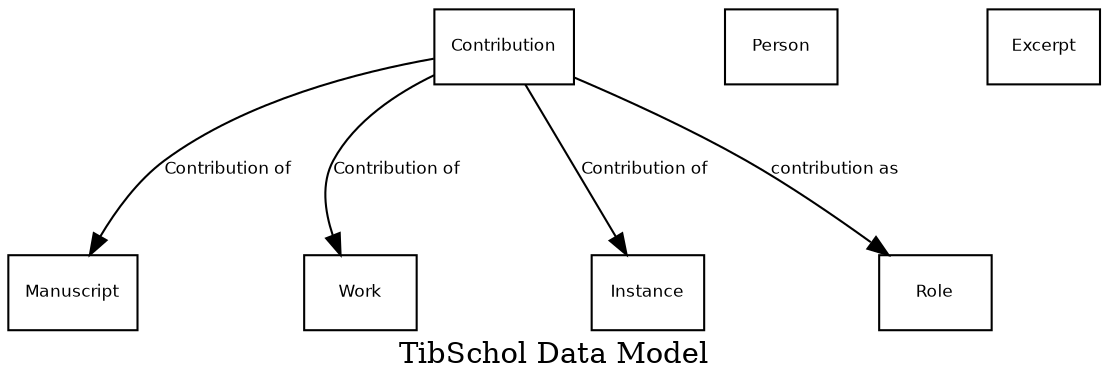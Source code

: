 
        digraph TibScholDataModel {
            node [fontname = "Bitstream Vera Sans" fontsize = "8" shape = "record" rankdir="TB"]
            edge [fontname = "Bitstream Vera Sans" fontsize = "8" ]    
            nodesep = 1
            ranksep = 1
            TBbalance = "max"
            label = "TibSchol Data Model"
        
            Manuscript [
            label = "{Manuscript}"
            labeltooltip = "A physical object transmitting one version of a given WorkCf. Bibframe definition: \"Single example of an Instance\""
            URL = "#Manuscript"
            
        ]
        Work [
            label = "{Work}"
            labeltooltip = "The abstract notion of an intellectual creation by one or several persons, irrespective of it’s exact transmitted version, language or form."
            URL = "#Work"
            
        ]
        Person [
            label = "{Person}"
            labeltooltip = ""
            URL = "#Person"
            
        ]
        Instance [
            label = "{Instance}"
            labeltooltip = "Resource reflecting an individual, material embodiment of a Work."
            URL = "#Instance"
            
        ]
        Excerpt [
            label = "{Excerpt}"
            labeltooltip = "An excerpt from an Instance."
            URL = "#Excerpt"
            
        ]
        Contribution [
            label = "{Contribution}"
            labeltooltip = "Agent and role with respect to the resource being described."
            URL = "#Contribution"
            
        ]
        Role [
            label = "{Role}"
            labeltooltip = ""
            URL = "#Role"
            
        ]
        Contribution -> Work [
                        
                        label = "Contribution of"
                        labelfloat = false
                        URL = "#contributionContributionOfWork"
                        
                        ]
                Contribution -> Manuscript [
                        
                        label = "Contribution of"
                        labelfloat = false
                        URL = "#contributionContributionOfItem"
                        
                        ]
                Contribution -> Instance [
                        
                        label = "Contribution of"
                        labelfloat = false
                        URL = "#contributionContributionOfInstance"
                        
                        ]
                Contribution -> Role [
                        
                        label = "contribution as"
                        labelfloat = false
                        URL = "#contributionAsRole"
                        
                        ]
                
        
            
        }
    